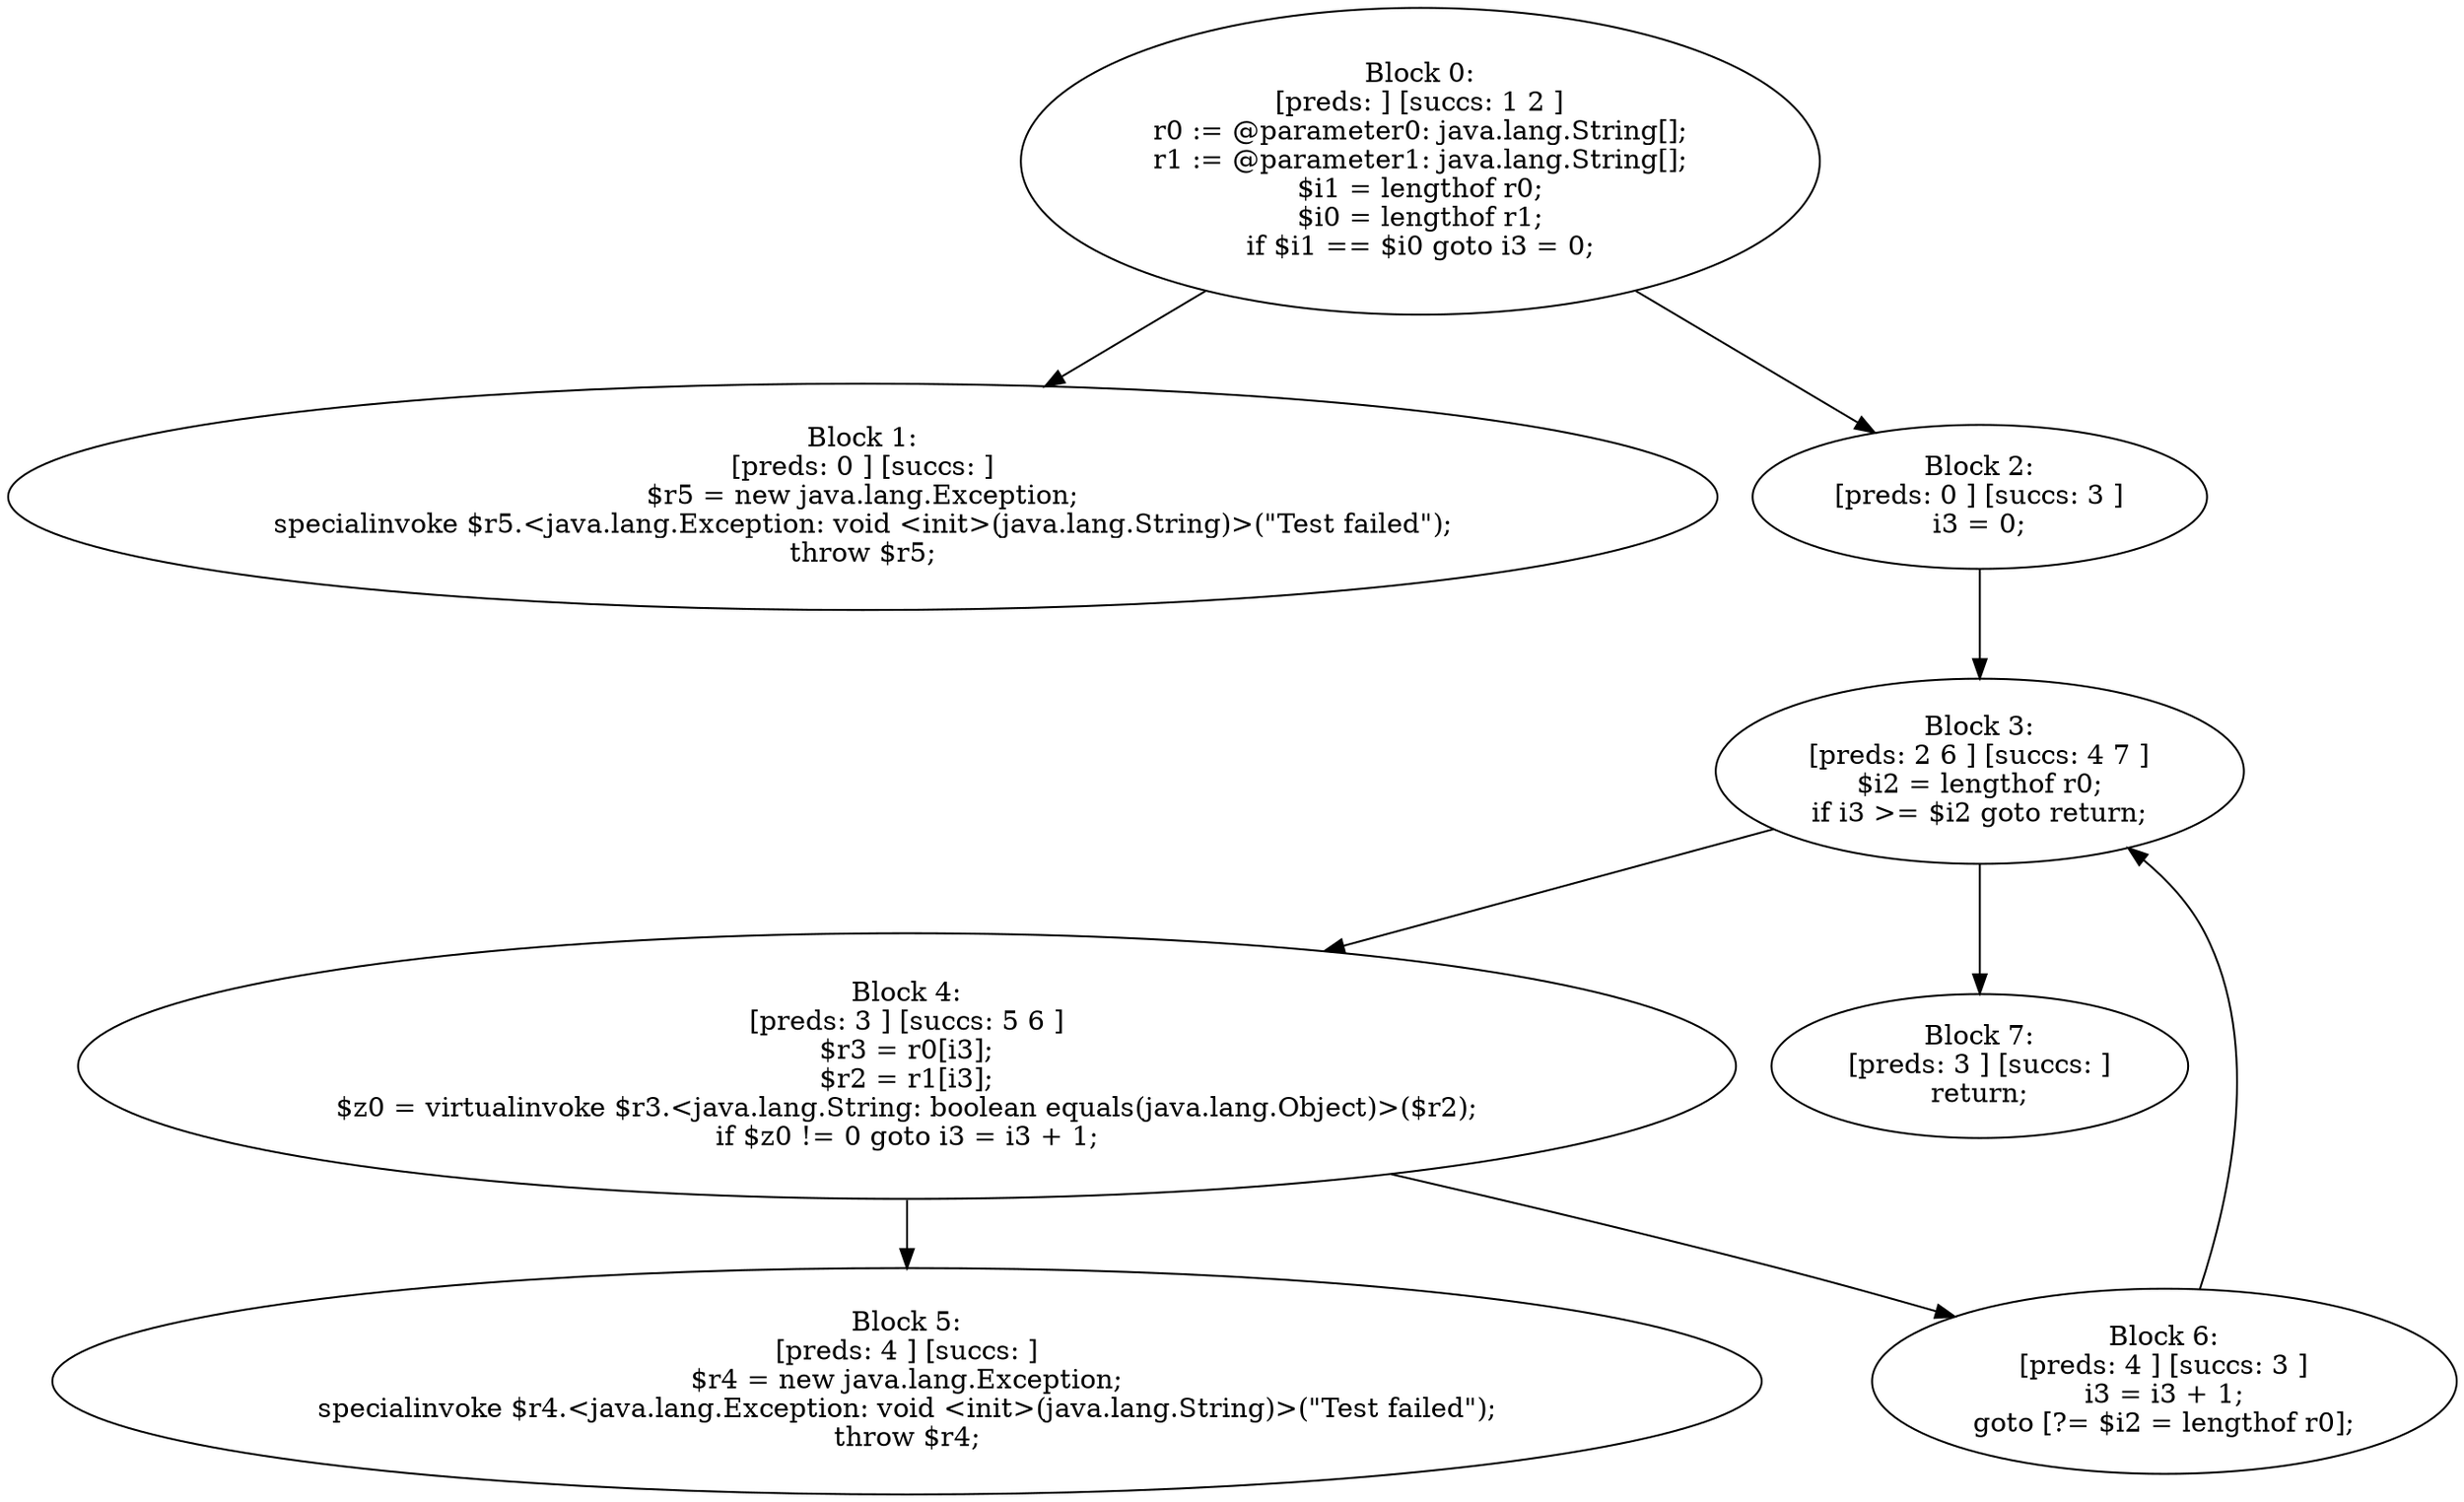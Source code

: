 digraph "unitGraph" {
    "Block 0:
[preds: ] [succs: 1 2 ]
r0 := @parameter0: java.lang.String[];
r1 := @parameter1: java.lang.String[];
$i1 = lengthof r0;
$i0 = lengthof r1;
if $i1 == $i0 goto i3 = 0;
"
    "Block 1:
[preds: 0 ] [succs: ]
$r5 = new java.lang.Exception;
specialinvoke $r5.<java.lang.Exception: void <init>(java.lang.String)>(\"Test failed\");
throw $r5;
"
    "Block 2:
[preds: 0 ] [succs: 3 ]
i3 = 0;
"
    "Block 3:
[preds: 2 6 ] [succs: 4 7 ]
$i2 = lengthof r0;
if i3 >= $i2 goto return;
"
    "Block 4:
[preds: 3 ] [succs: 5 6 ]
$r3 = r0[i3];
$r2 = r1[i3];
$z0 = virtualinvoke $r3.<java.lang.String: boolean equals(java.lang.Object)>($r2);
if $z0 != 0 goto i3 = i3 + 1;
"
    "Block 5:
[preds: 4 ] [succs: ]
$r4 = new java.lang.Exception;
specialinvoke $r4.<java.lang.Exception: void <init>(java.lang.String)>(\"Test failed\");
throw $r4;
"
    "Block 6:
[preds: 4 ] [succs: 3 ]
i3 = i3 + 1;
goto [?= $i2 = lengthof r0];
"
    "Block 7:
[preds: 3 ] [succs: ]
return;
"
    "Block 0:
[preds: ] [succs: 1 2 ]
r0 := @parameter0: java.lang.String[];
r1 := @parameter1: java.lang.String[];
$i1 = lengthof r0;
$i0 = lengthof r1;
if $i1 == $i0 goto i3 = 0;
"->"Block 1:
[preds: 0 ] [succs: ]
$r5 = new java.lang.Exception;
specialinvoke $r5.<java.lang.Exception: void <init>(java.lang.String)>(\"Test failed\");
throw $r5;
";
    "Block 0:
[preds: ] [succs: 1 2 ]
r0 := @parameter0: java.lang.String[];
r1 := @parameter1: java.lang.String[];
$i1 = lengthof r0;
$i0 = lengthof r1;
if $i1 == $i0 goto i3 = 0;
"->"Block 2:
[preds: 0 ] [succs: 3 ]
i3 = 0;
";
    "Block 2:
[preds: 0 ] [succs: 3 ]
i3 = 0;
"->"Block 3:
[preds: 2 6 ] [succs: 4 7 ]
$i2 = lengthof r0;
if i3 >= $i2 goto return;
";
    "Block 3:
[preds: 2 6 ] [succs: 4 7 ]
$i2 = lengthof r0;
if i3 >= $i2 goto return;
"->"Block 4:
[preds: 3 ] [succs: 5 6 ]
$r3 = r0[i3];
$r2 = r1[i3];
$z0 = virtualinvoke $r3.<java.lang.String: boolean equals(java.lang.Object)>($r2);
if $z0 != 0 goto i3 = i3 + 1;
";
    "Block 3:
[preds: 2 6 ] [succs: 4 7 ]
$i2 = lengthof r0;
if i3 >= $i2 goto return;
"->"Block 7:
[preds: 3 ] [succs: ]
return;
";
    "Block 4:
[preds: 3 ] [succs: 5 6 ]
$r3 = r0[i3];
$r2 = r1[i3];
$z0 = virtualinvoke $r3.<java.lang.String: boolean equals(java.lang.Object)>($r2);
if $z0 != 0 goto i3 = i3 + 1;
"->"Block 5:
[preds: 4 ] [succs: ]
$r4 = new java.lang.Exception;
specialinvoke $r4.<java.lang.Exception: void <init>(java.lang.String)>(\"Test failed\");
throw $r4;
";
    "Block 4:
[preds: 3 ] [succs: 5 6 ]
$r3 = r0[i3];
$r2 = r1[i3];
$z0 = virtualinvoke $r3.<java.lang.String: boolean equals(java.lang.Object)>($r2);
if $z0 != 0 goto i3 = i3 + 1;
"->"Block 6:
[preds: 4 ] [succs: 3 ]
i3 = i3 + 1;
goto [?= $i2 = lengthof r0];
";
    "Block 6:
[preds: 4 ] [succs: 3 ]
i3 = i3 + 1;
goto [?= $i2 = lengthof r0];
"->"Block 3:
[preds: 2 6 ] [succs: 4 7 ]
$i2 = lengthof r0;
if i3 >= $i2 goto return;
";
}
